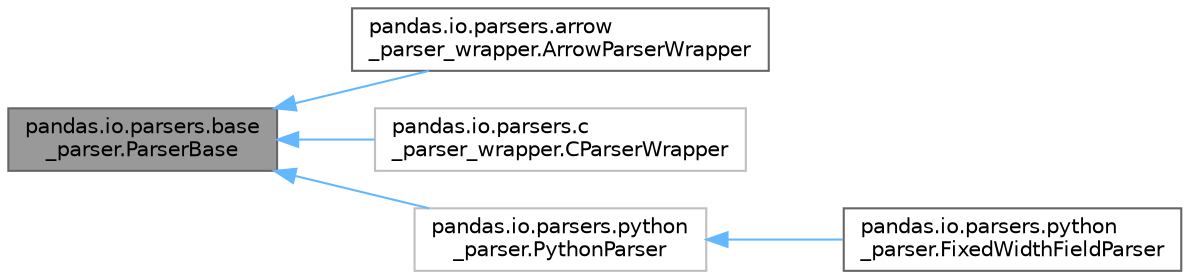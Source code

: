 digraph "pandas.io.parsers.base_parser.ParserBase"
{
 // LATEX_PDF_SIZE
  bgcolor="transparent";
  edge [fontname=Helvetica,fontsize=10,labelfontname=Helvetica,labelfontsize=10];
  node [fontname=Helvetica,fontsize=10,shape=box,height=0.2,width=0.4];
  rankdir="LR";
  Node1 [id="Node000001",label="pandas.io.parsers.base\l_parser.ParserBase",height=0.2,width=0.4,color="gray40", fillcolor="grey60", style="filled", fontcolor="black",tooltip=" "];
  Node1 -> Node2 [id="edge5_Node000001_Node000002",dir="back",color="steelblue1",style="solid",tooltip=" "];
  Node2 [id="Node000002",label="pandas.io.parsers.arrow\l_parser_wrapper.ArrowParserWrapper",height=0.2,width=0.4,color="gray40", fillcolor="white", style="filled",URL="$de/d4e/classpandas_1_1io_1_1parsers_1_1arrow__parser__wrapper_1_1ArrowParserWrapper.html",tooltip=" "];
  Node1 -> Node3 [id="edge6_Node000001_Node000003",dir="back",color="steelblue1",style="solid",tooltip=" "];
  Node3 [id="Node000003",label="pandas.io.parsers.c\l_parser_wrapper.CParserWrapper",height=0.2,width=0.4,color="grey75", fillcolor="white", style="filled",URL="$dd/d3f/classpandas_1_1io_1_1parsers_1_1c__parser__wrapper_1_1CParserWrapper.html",tooltip=" "];
  Node1 -> Node4 [id="edge7_Node000001_Node000004",dir="back",color="steelblue1",style="solid",tooltip=" "];
  Node4 [id="Node000004",label="pandas.io.parsers.python\l_parser.PythonParser",height=0.2,width=0.4,color="grey75", fillcolor="white", style="filled",URL="$d3/d9c/classpandas_1_1io_1_1parsers_1_1python__parser_1_1PythonParser.html",tooltip=" "];
  Node4 -> Node5 [id="edge8_Node000004_Node000005",dir="back",color="steelblue1",style="solid",tooltip=" "];
  Node5 [id="Node000005",label="pandas.io.parsers.python\l_parser.FixedWidthFieldParser",height=0.2,width=0.4,color="gray40", fillcolor="white", style="filled",URL="$d7/d7a/classpandas_1_1io_1_1parsers_1_1python__parser_1_1FixedWidthFieldParser.html",tooltip=" "];
}
